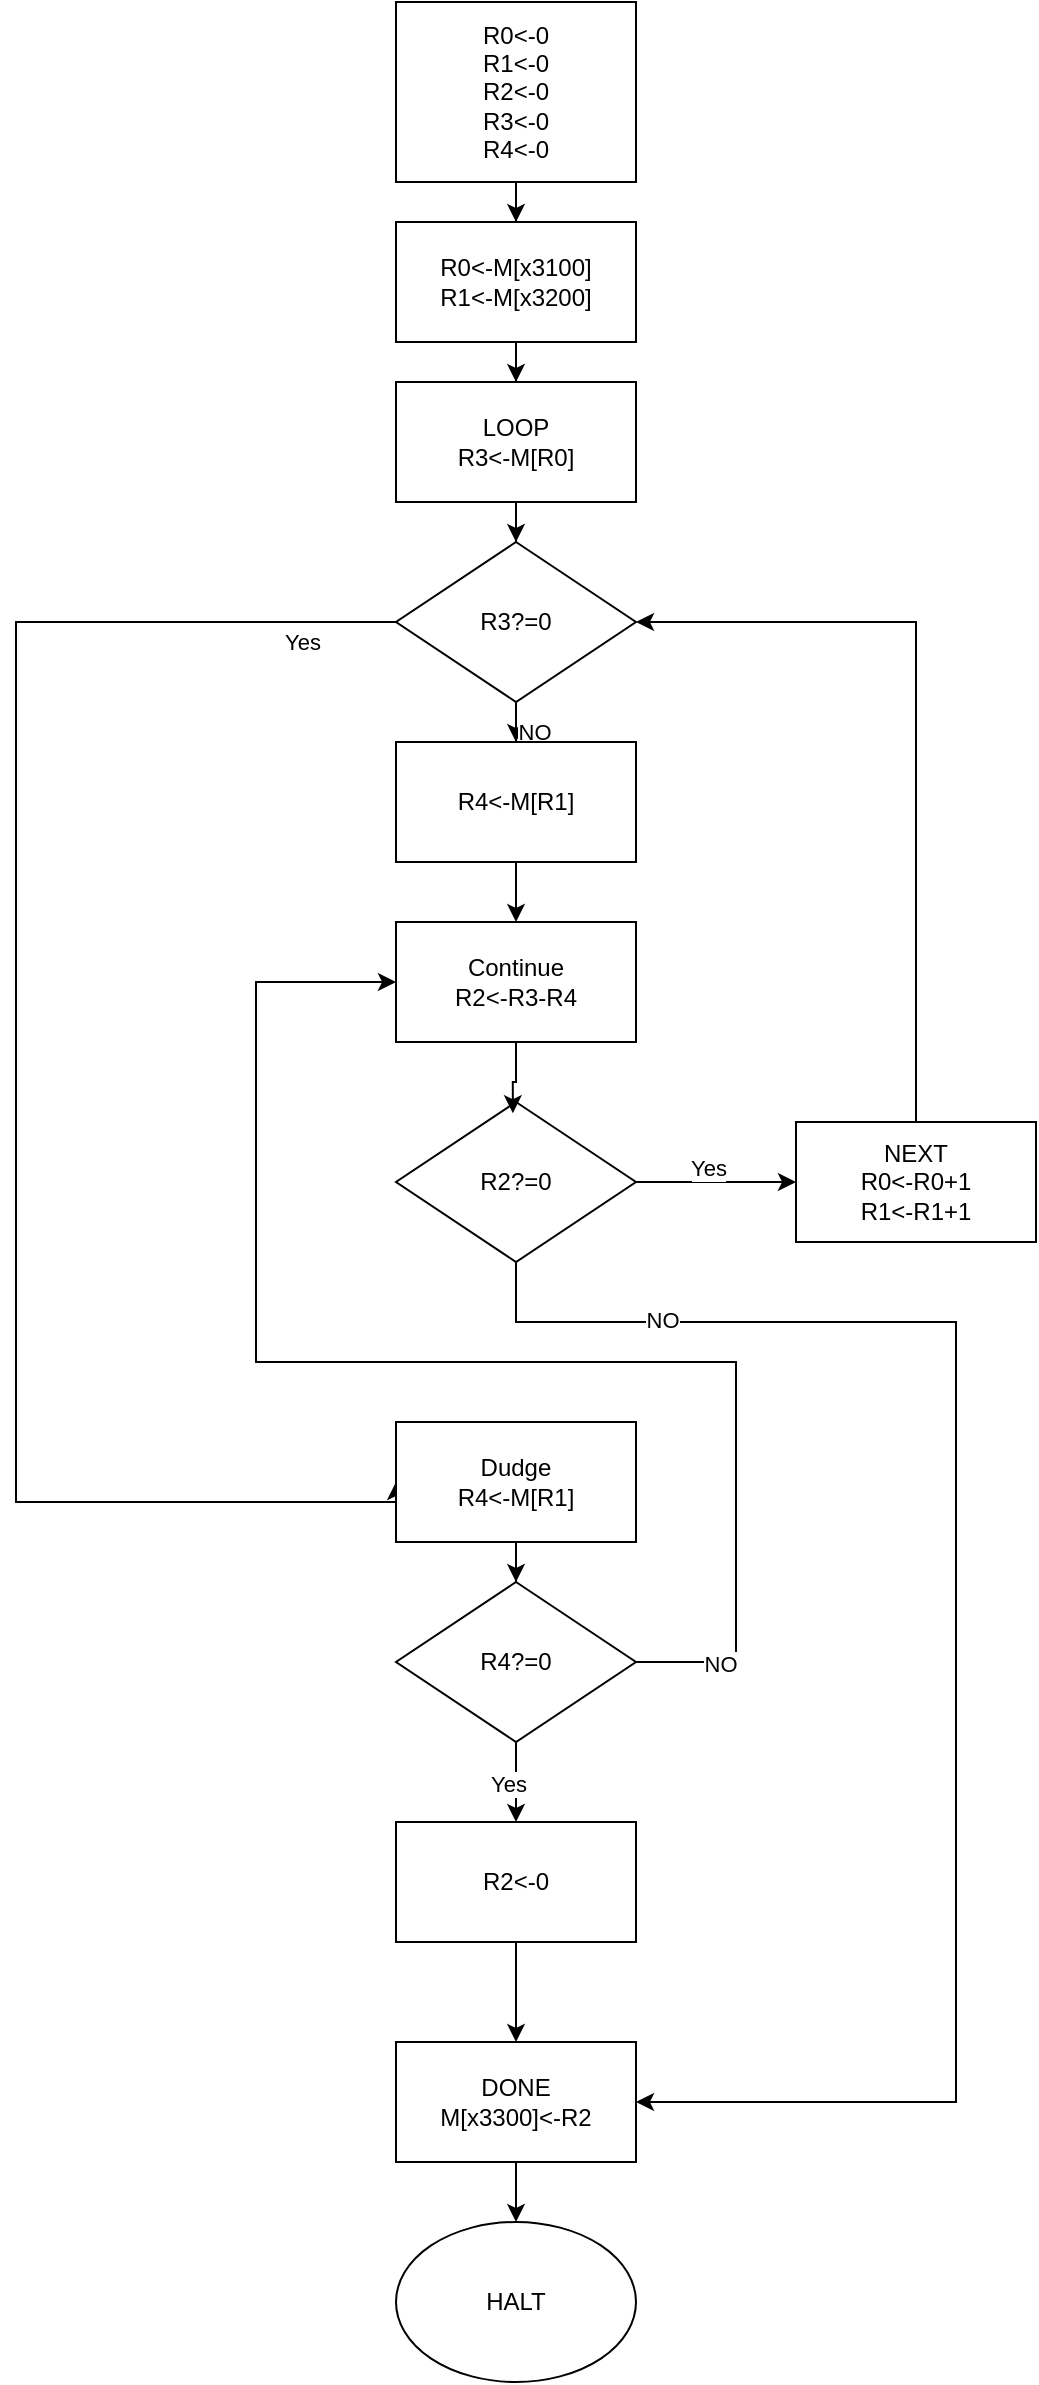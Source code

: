 <mxfile version="22.1.5" type="device">
  <diagram name="第 1 页" id="EezNBDMpTELZ8zyc_UBX">
    <mxGraphModel dx="1253" dy="831" grid="1" gridSize="10" guides="1" tooltips="1" connect="1" arrows="1" fold="1" page="1" pageScale="1" pageWidth="3300" pageHeight="4681" math="0" shadow="0">
      <root>
        <mxCell id="0" />
        <mxCell id="1" parent="0" />
        <mxCell id="RUxIcgN4KLEnoHb8jevI-15" style="edgeStyle=orthogonalEdgeStyle;rounded=0;orthogonalLoop=1;jettySize=auto;html=1;entryX=0.5;entryY=0;entryDx=0;entryDy=0;" edge="1" parent="1" source="RUxIcgN4KLEnoHb8jevI-1" target="RUxIcgN4KLEnoHb8jevI-2">
          <mxGeometry relative="1" as="geometry" />
        </mxCell>
        <mxCell id="RUxIcgN4KLEnoHb8jevI-1" value="R0&amp;lt;-0&lt;br&gt;R1&amp;lt;-0&lt;br&gt;R2&amp;lt;-0&lt;br&gt;R3&amp;lt;-0&lt;br&gt;R4&amp;lt;-0" style="rounded=0;whiteSpace=wrap;html=1;" vertex="1" parent="1">
          <mxGeometry x="880" y="350" width="120" height="90" as="geometry" />
        </mxCell>
        <mxCell id="RUxIcgN4KLEnoHb8jevI-16" style="edgeStyle=orthogonalEdgeStyle;rounded=0;orthogonalLoop=1;jettySize=auto;html=1;" edge="1" parent="1" source="RUxIcgN4KLEnoHb8jevI-2" target="RUxIcgN4KLEnoHb8jevI-3">
          <mxGeometry relative="1" as="geometry" />
        </mxCell>
        <mxCell id="RUxIcgN4KLEnoHb8jevI-2" value="R0&amp;lt;-M[x3100]&lt;br&gt;R1&amp;lt;-M[x3200]" style="rounded=0;whiteSpace=wrap;html=1;" vertex="1" parent="1">
          <mxGeometry x="880" y="460" width="120" height="60" as="geometry" />
        </mxCell>
        <mxCell id="RUxIcgN4KLEnoHb8jevI-17" style="edgeStyle=orthogonalEdgeStyle;rounded=0;orthogonalLoop=1;jettySize=auto;html=1;entryX=0.5;entryY=0;entryDx=0;entryDy=0;" edge="1" parent="1" source="RUxIcgN4KLEnoHb8jevI-3" target="RUxIcgN4KLEnoHb8jevI-4">
          <mxGeometry relative="1" as="geometry" />
        </mxCell>
        <mxCell id="RUxIcgN4KLEnoHb8jevI-3" value="LOOP&lt;br&gt;R3&amp;lt;-M[R0]" style="rounded=0;whiteSpace=wrap;html=1;" vertex="1" parent="1">
          <mxGeometry x="880" y="540" width="120" height="60" as="geometry" />
        </mxCell>
        <mxCell id="RUxIcgN4KLEnoHb8jevI-18" style="edgeStyle=orthogonalEdgeStyle;rounded=0;orthogonalLoop=1;jettySize=auto;html=1;entryX=0;entryY=0.5;entryDx=0;entryDy=0;" edge="1" parent="1" source="RUxIcgN4KLEnoHb8jevI-4" target="RUxIcgN4KLEnoHb8jevI-8">
          <mxGeometry relative="1" as="geometry">
            <Array as="points">
              <mxPoint x="690" y="660" />
              <mxPoint x="690" y="1100" />
              <mxPoint x="880" y="1100" />
            </Array>
          </mxGeometry>
        </mxCell>
        <mxCell id="RUxIcgN4KLEnoHb8jevI-19" value="Yes" style="edgeLabel;html=1;align=center;verticalAlign=middle;resizable=0;points=[];" vertex="1" connectable="0" parent="RUxIcgN4KLEnoHb8jevI-18">
          <mxGeometry x="-0.885" y="9" relative="1" as="geometry">
            <mxPoint y="1" as="offset" />
          </mxGeometry>
        </mxCell>
        <mxCell id="RUxIcgN4KLEnoHb8jevI-20" style="edgeStyle=orthogonalEdgeStyle;rounded=0;orthogonalLoop=1;jettySize=auto;html=1;entryX=0.5;entryY=0;entryDx=0;entryDy=0;" edge="1" parent="1" source="RUxIcgN4KLEnoHb8jevI-4" target="RUxIcgN4KLEnoHb8jevI-5">
          <mxGeometry relative="1" as="geometry" />
        </mxCell>
        <mxCell id="RUxIcgN4KLEnoHb8jevI-21" value="NO" style="edgeLabel;html=1;align=center;verticalAlign=middle;resizable=0;points=[];" vertex="1" connectable="0" parent="RUxIcgN4KLEnoHb8jevI-20">
          <mxGeometry x="-0.498" y="9" relative="1" as="geometry">
            <mxPoint as="offset" />
          </mxGeometry>
        </mxCell>
        <mxCell id="RUxIcgN4KLEnoHb8jevI-4" value="R3?=0" style="rhombus;whiteSpace=wrap;html=1;" vertex="1" parent="1">
          <mxGeometry x="880" y="620" width="120" height="80" as="geometry" />
        </mxCell>
        <mxCell id="RUxIcgN4KLEnoHb8jevI-22" style="edgeStyle=orthogonalEdgeStyle;rounded=0;orthogonalLoop=1;jettySize=auto;html=1;" edge="1" parent="1" source="RUxIcgN4KLEnoHb8jevI-5" target="RUxIcgN4KLEnoHb8jevI-6">
          <mxGeometry relative="1" as="geometry" />
        </mxCell>
        <mxCell id="RUxIcgN4KLEnoHb8jevI-5" value="R4&amp;lt;-M[R1]" style="rounded=0;whiteSpace=wrap;html=1;" vertex="1" parent="1">
          <mxGeometry x="880" y="720" width="120" height="60" as="geometry" />
        </mxCell>
        <mxCell id="RUxIcgN4KLEnoHb8jevI-6" value="Continue&lt;br&gt;R2&amp;lt;-R3-R4" style="rounded=0;whiteSpace=wrap;html=1;" vertex="1" parent="1">
          <mxGeometry x="880" y="810" width="120" height="60" as="geometry" />
        </mxCell>
        <mxCell id="RUxIcgN4KLEnoHb8jevI-24" style="edgeStyle=orthogonalEdgeStyle;rounded=0;orthogonalLoop=1;jettySize=auto;html=1;entryX=0;entryY=0.5;entryDx=0;entryDy=0;" edge="1" parent="1" source="RUxIcgN4KLEnoHb8jevI-7" target="RUxIcgN4KLEnoHb8jevI-12">
          <mxGeometry relative="1" as="geometry" />
        </mxCell>
        <mxCell id="RUxIcgN4KLEnoHb8jevI-25" value="Yes" style="edgeLabel;html=1;align=center;verticalAlign=middle;resizable=0;points=[];" vertex="1" connectable="0" parent="RUxIcgN4KLEnoHb8jevI-24">
          <mxGeometry x="-0.094" y="7" relative="1" as="geometry">
            <mxPoint as="offset" />
          </mxGeometry>
        </mxCell>
        <mxCell id="RUxIcgN4KLEnoHb8jevI-26" style="edgeStyle=orthogonalEdgeStyle;rounded=0;orthogonalLoop=1;jettySize=auto;html=1;entryX=1;entryY=0.5;entryDx=0;entryDy=0;" edge="1" parent="1" source="RUxIcgN4KLEnoHb8jevI-7" target="RUxIcgN4KLEnoHb8jevI-13">
          <mxGeometry relative="1" as="geometry">
            <mxPoint x="1150" y="1200.0" as="targetPoint" />
            <Array as="points">
              <mxPoint x="940" y="1010" />
              <mxPoint x="1160" y="1010" />
              <mxPoint x="1160" y="1400" />
            </Array>
          </mxGeometry>
        </mxCell>
        <mxCell id="RUxIcgN4KLEnoHb8jevI-27" value="NO" style="edgeLabel;html=1;align=center;verticalAlign=middle;resizable=0;points=[];" vertex="1" connectable="0" parent="RUxIcgN4KLEnoHb8jevI-26">
          <mxGeometry x="-0.743" y="1" relative="1" as="geometry">
            <mxPoint as="offset" />
          </mxGeometry>
        </mxCell>
        <mxCell id="RUxIcgN4KLEnoHb8jevI-7" value="R2?=0" style="rhombus;whiteSpace=wrap;html=1;" vertex="1" parent="1">
          <mxGeometry x="880" y="900" width="120" height="80" as="geometry" />
        </mxCell>
        <mxCell id="RUxIcgN4KLEnoHb8jevI-29" style="edgeStyle=orthogonalEdgeStyle;rounded=0;orthogonalLoop=1;jettySize=auto;html=1;" edge="1" parent="1" source="RUxIcgN4KLEnoHb8jevI-8" target="RUxIcgN4KLEnoHb8jevI-9">
          <mxGeometry relative="1" as="geometry" />
        </mxCell>
        <mxCell id="RUxIcgN4KLEnoHb8jevI-8" value="Dudge&lt;br&gt;R4&amp;lt;-M[R1]" style="rounded=0;whiteSpace=wrap;html=1;" vertex="1" parent="1">
          <mxGeometry x="880" y="1060" width="120" height="60" as="geometry" />
        </mxCell>
        <mxCell id="RUxIcgN4KLEnoHb8jevI-30" style="edgeStyle=orthogonalEdgeStyle;rounded=0;orthogonalLoop=1;jettySize=auto;html=1;entryX=0;entryY=0.5;entryDx=0;entryDy=0;" edge="1" parent="1" source="RUxIcgN4KLEnoHb8jevI-9" target="RUxIcgN4KLEnoHb8jevI-6">
          <mxGeometry relative="1" as="geometry">
            <Array as="points">
              <mxPoint x="1050" y="1180" />
              <mxPoint x="1050" y="1030" />
              <mxPoint x="810" y="1030" />
              <mxPoint x="810" y="840" />
            </Array>
          </mxGeometry>
        </mxCell>
        <mxCell id="RUxIcgN4KLEnoHb8jevI-31" value="NO" style="edgeLabel;html=1;align=center;verticalAlign=middle;resizable=0;points=[];" vertex="1" connectable="0" parent="RUxIcgN4KLEnoHb8jevI-30">
          <mxGeometry x="-0.882" y="-1" relative="1" as="geometry">
            <mxPoint as="offset" />
          </mxGeometry>
        </mxCell>
        <mxCell id="RUxIcgN4KLEnoHb8jevI-32" style="edgeStyle=orthogonalEdgeStyle;rounded=0;orthogonalLoop=1;jettySize=auto;html=1;entryX=0.5;entryY=0;entryDx=0;entryDy=0;" edge="1" parent="1" source="RUxIcgN4KLEnoHb8jevI-9" target="RUxIcgN4KLEnoHb8jevI-11">
          <mxGeometry relative="1" as="geometry" />
        </mxCell>
        <mxCell id="RUxIcgN4KLEnoHb8jevI-33" value="Yes" style="edgeLabel;html=1;align=center;verticalAlign=middle;resizable=0;points=[];" vertex="1" connectable="0" parent="RUxIcgN4KLEnoHb8jevI-32">
          <mxGeometry x="0.022" y="-4" relative="1" as="geometry">
            <mxPoint as="offset" />
          </mxGeometry>
        </mxCell>
        <mxCell id="RUxIcgN4KLEnoHb8jevI-9" value="R4?=0" style="rhombus;whiteSpace=wrap;html=1;" vertex="1" parent="1">
          <mxGeometry x="880" y="1140" width="120" height="80" as="geometry" />
        </mxCell>
        <mxCell id="RUxIcgN4KLEnoHb8jevI-34" style="edgeStyle=orthogonalEdgeStyle;rounded=0;orthogonalLoop=1;jettySize=auto;html=1;entryX=0.5;entryY=0;entryDx=0;entryDy=0;" edge="1" parent="1" source="RUxIcgN4KLEnoHb8jevI-11" target="RUxIcgN4KLEnoHb8jevI-13">
          <mxGeometry relative="1" as="geometry" />
        </mxCell>
        <mxCell id="RUxIcgN4KLEnoHb8jevI-11" value="R2&amp;lt;-0" style="rounded=0;whiteSpace=wrap;html=1;" vertex="1" parent="1">
          <mxGeometry x="880" y="1260" width="120" height="60" as="geometry" />
        </mxCell>
        <mxCell id="RUxIcgN4KLEnoHb8jevI-28" style="edgeStyle=orthogonalEdgeStyle;rounded=0;orthogonalLoop=1;jettySize=auto;html=1;entryX=1;entryY=0.5;entryDx=0;entryDy=0;" edge="1" parent="1" source="RUxIcgN4KLEnoHb8jevI-12" target="RUxIcgN4KLEnoHb8jevI-4">
          <mxGeometry relative="1" as="geometry">
            <Array as="points">
              <mxPoint x="1140" y="660" />
            </Array>
          </mxGeometry>
        </mxCell>
        <mxCell id="RUxIcgN4KLEnoHb8jevI-12" value="NEXT&lt;br&gt;R0&amp;lt;-R0+1&lt;br&gt;R1&amp;lt;-R1+1" style="rounded=0;whiteSpace=wrap;html=1;" vertex="1" parent="1">
          <mxGeometry x="1080" y="910" width="120" height="60" as="geometry" />
        </mxCell>
        <mxCell id="RUxIcgN4KLEnoHb8jevI-35" style="edgeStyle=orthogonalEdgeStyle;rounded=0;orthogonalLoop=1;jettySize=auto;html=1;" edge="1" parent="1" source="RUxIcgN4KLEnoHb8jevI-13" target="RUxIcgN4KLEnoHb8jevI-14">
          <mxGeometry relative="1" as="geometry" />
        </mxCell>
        <mxCell id="RUxIcgN4KLEnoHb8jevI-13" value="DONE&lt;br&gt;M[x3300]&amp;lt;-R2" style="rounded=0;whiteSpace=wrap;html=1;" vertex="1" parent="1">
          <mxGeometry x="880" y="1370" width="120" height="60" as="geometry" />
        </mxCell>
        <mxCell id="RUxIcgN4KLEnoHb8jevI-14" value="HALT" style="ellipse;whiteSpace=wrap;html=1;" vertex="1" parent="1">
          <mxGeometry x="880" y="1460" width="120" height="80" as="geometry" />
        </mxCell>
        <mxCell id="RUxIcgN4KLEnoHb8jevI-23" style="edgeStyle=orthogonalEdgeStyle;rounded=0;orthogonalLoop=1;jettySize=auto;html=1;entryX=0.487;entryY=0.07;entryDx=0;entryDy=0;entryPerimeter=0;" edge="1" parent="1" source="RUxIcgN4KLEnoHb8jevI-6" target="RUxIcgN4KLEnoHb8jevI-7">
          <mxGeometry relative="1" as="geometry" />
        </mxCell>
      </root>
    </mxGraphModel>
  </diagram>
</mxfile>
